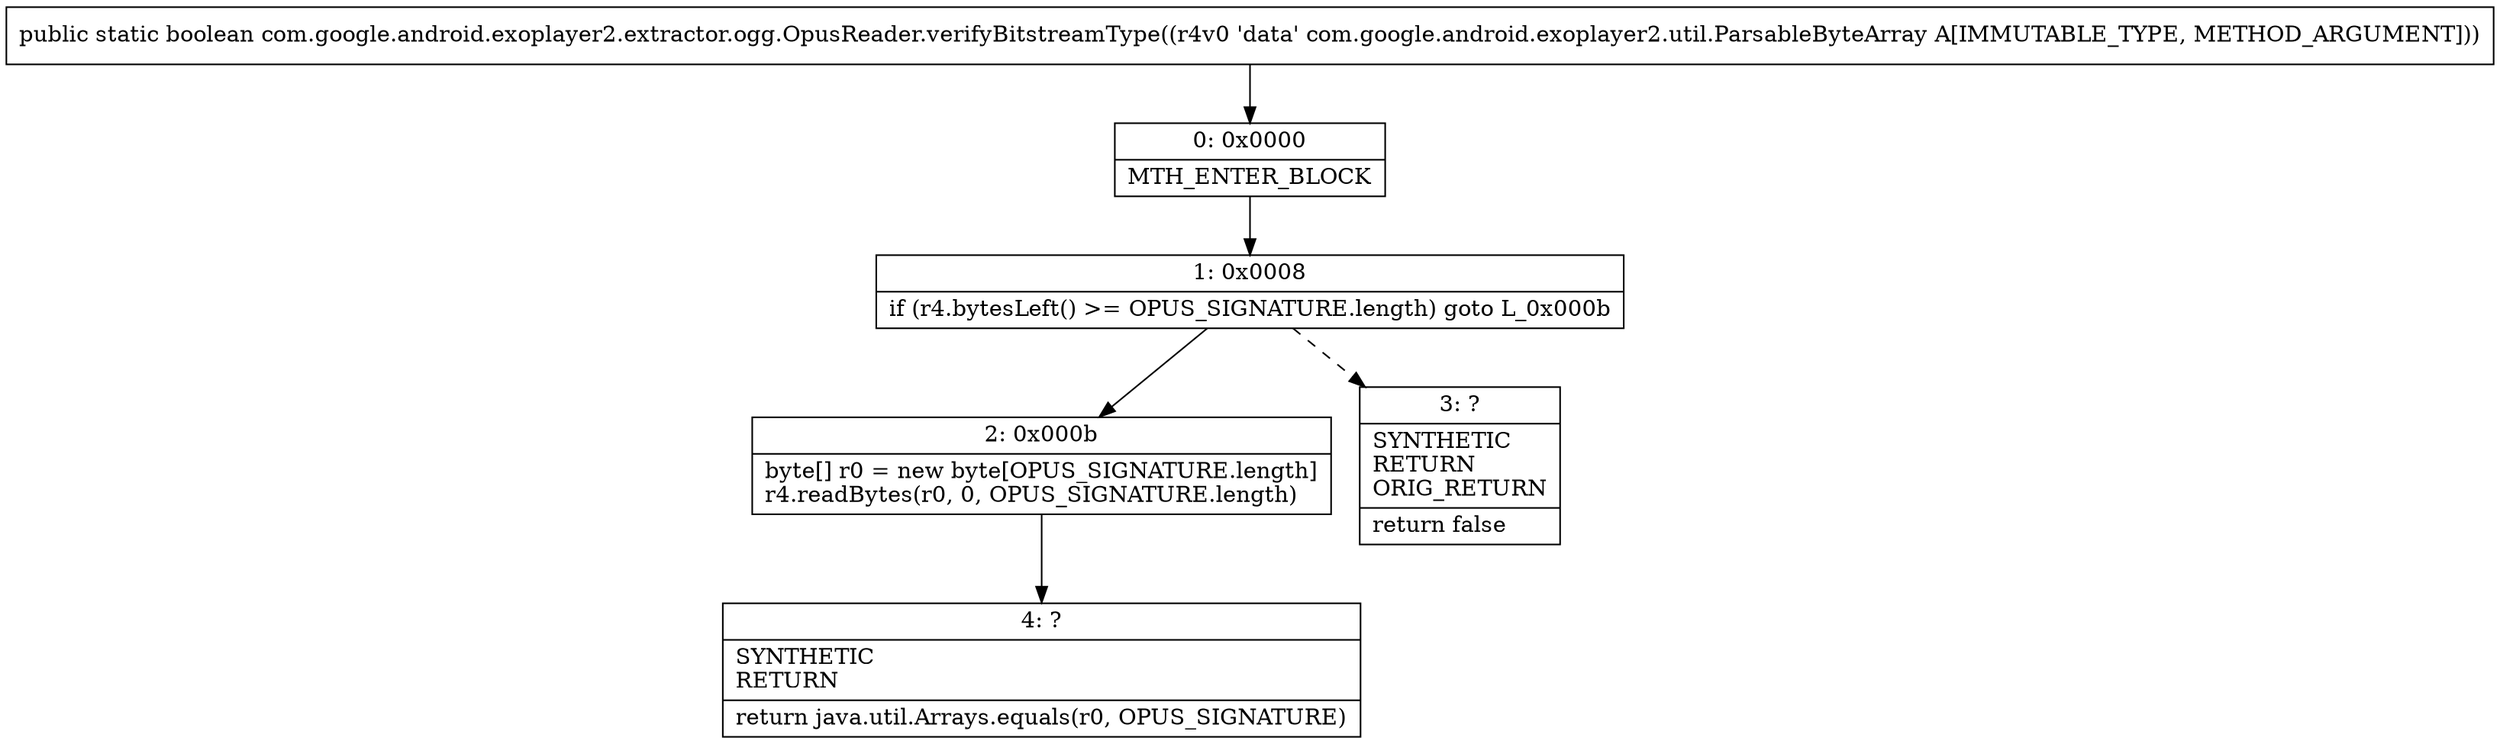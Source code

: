 digraph "CFG forcom.google.android.exoplayer2.extractor.ogg.OpusReader.verifyBitstreamType(Lcom\/google\/android\/exoplayer2\/util\/ParsableByteArray;)Z" {
Node_0 [shape=record,label="{0\:\ 0x0000|MTH_ENTER_BLOCK\l}"];
Node_1 [shape=record,label="{1\:\ 0x0008|if (r4.bytesLeft() \>= OPUS_SIGNATURE.length) goto L_0x000b\l}"];
Node_2 [shape=record,label="{2\:\ 0x000b|byte[] r0 = new byte[OPUS_SIGNATURE.length]\lr4.readBytes(r0, 0, OPUS_SIGNATURE.length)\l}"];
Node_3 [shape=record,label="{3\:\ ?|SYNTHETIC\lRETURN\lORIG_RETURN\l|return false\l}"];
Node_4 [shape=record,label="{4\:\ ?|SYNTHETIC\lRETURN\l|return java.util.Arrays.equals(r0, OPUS_SIGNATURE)\l}"];
MethodNode[shape=record,label="{public static boolean com.google.android.exoplayer2.extractor.ogg.OpusReader.verifyBitstreamType((r4v0 'data' com.google.android.exoplayer2.util.ParsableByteArray A[IMMUTABLE_TYPE, METHOD_ARGUMENT])) }"];
MethodNode -> Node_0;
Node_0 -> Node_1;
Node_1 -> Node_2;
Node_1 -> Node_3[style=dashed];
Node_2 -> Node_4;
}

